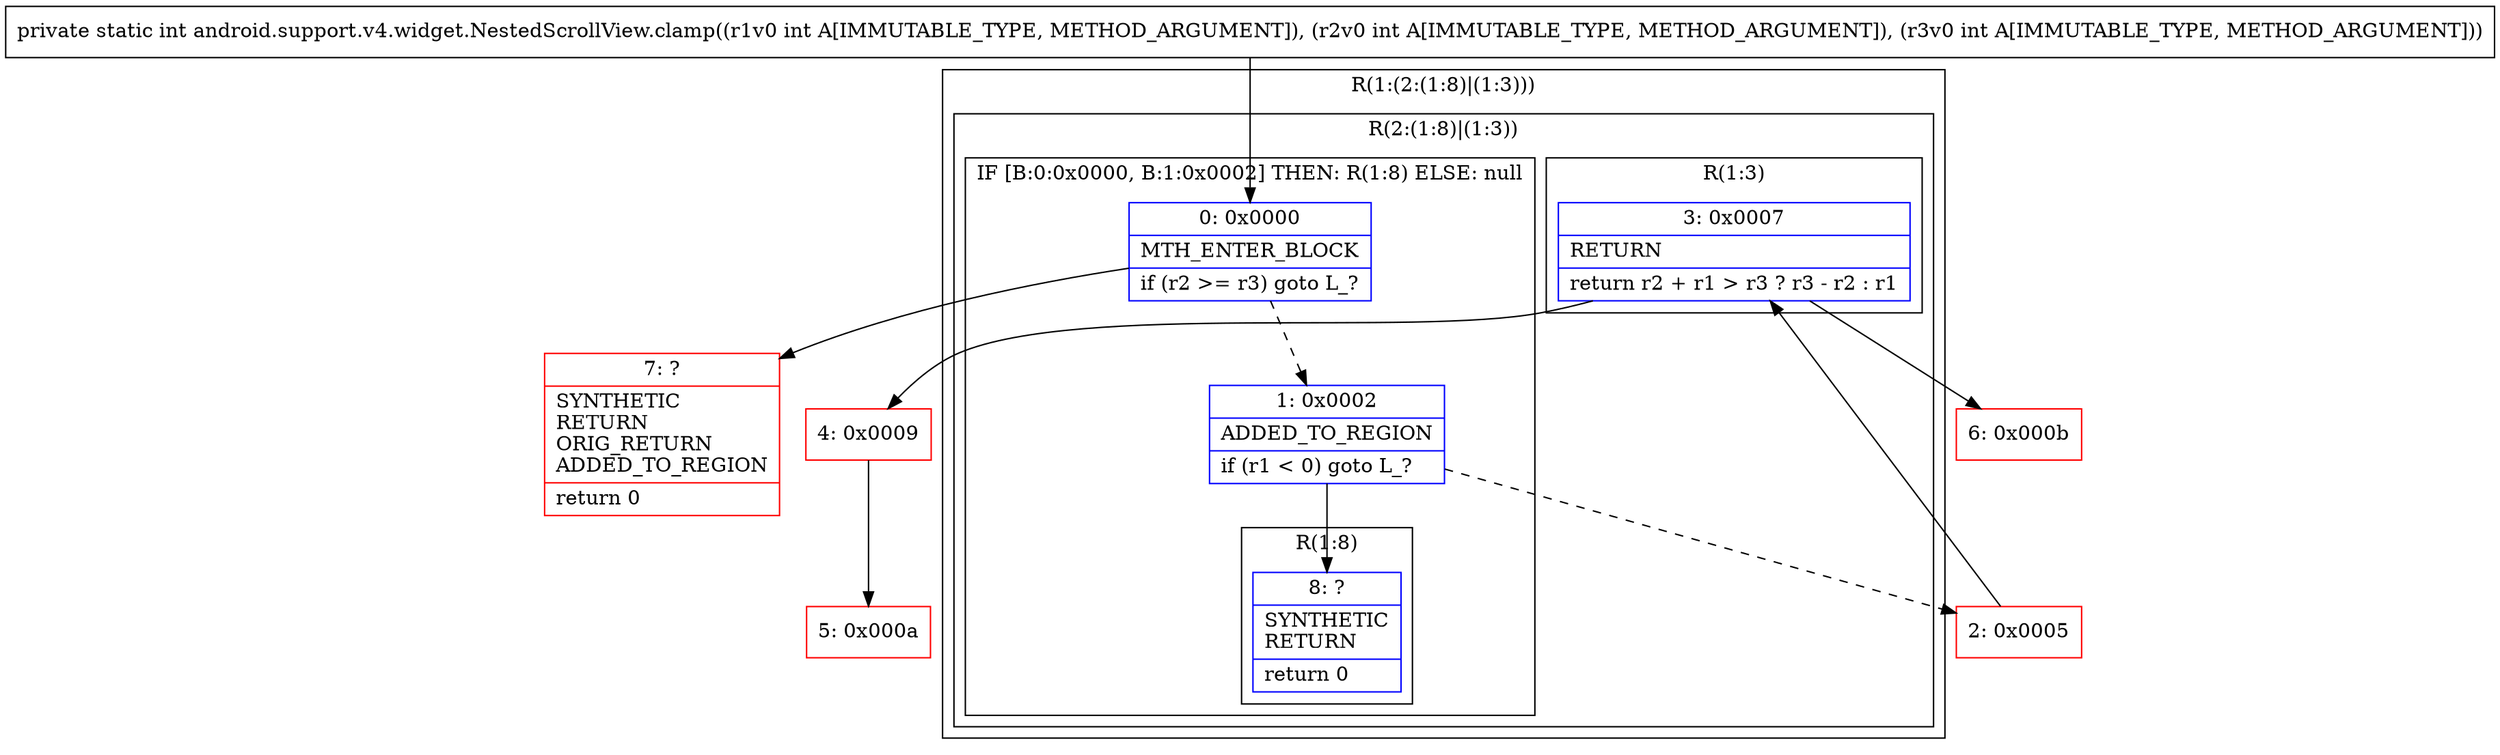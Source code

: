 digraph "CFG forandroid.support.v4.widget.NestedScrollView.clamp(III)I" {
subgraph cluster_Region_1570634727 {
label = "R(1:(2:(1:8)|(1:3)))";
node [shape=record,color=blue];
subgraph cluster_Region_970144051 {
label = "R(2:(1:8)|(1:3))";
node [shape=record,color=blue];
subgraph cluster_IfRegion_938825584 {
label = "IF [B:0:0x0000, B:1:0x0002] THEN: R(1:8) ELSE: null";
node [shape=record,color=blue];
Node_0 [shape=record,label="{0\:\ 0x0000|MTH_ENTER_BLOCK\l|if (r2 \>= r3) goto L_?\l}"];
Node_1 [shape=record,label="{1\:\ 0x0002|ADDED_TO_REGION\l|if (r1 \< 0) goto L_?\l}"];
subgraph cluster_Region_1434524208 {
label = "R(1:8)";
node [shape=record,color=blue];
Node_8 [shape=record,label="{8\:\ ?|SYNTHETIC\lRETURN\l|return 0\l}"];
}
}
subgraph cluster_Region_1735492004 {
label = "R(1:3)";
node [shape=record,color=blue];
Node_3 [shape=record,label="{3\:\ 0x0007|RETURN\l|return r2 + r1 \> r3 ? r3 \- r2 : r1\l}"];
}
}
}
Node_2 [shape=record,color=red,label="{2\:\ 0x0005}"];
Node_4 [shape=record,color=red,label="{4\:\ 0x0009}"];
Node_5 [shape=record,color=red,label="{5\:\ 0x000a}"];
Node_6 [shape=record,color=red,label="{6\:\ 0x000b}"];
Node_7 [shape=record,color=red,label="{7\:\ ?|SYNTHETIC\lRETURN\lORIG_RETURN\lADDED_TO_REGION\l|return 0\l}"];
MethodNode[shape=record,label="{private static int android.support.v4.widget.NestedScrollView.clamp((r1v0 int A[IMMUTABLE_TYPE, METHOD_ARGUMENT]), (r2v0 int A[IMMUTABLE_TYPE, METHOD_ARGUMENT]), (r3v0 int A[IMMUTABLE_TYPE, METHOD_ARGUMENT])) }"];
MethodNode -> Node_0;
Node_0 -> Node_1[style=dashed];
Node_0 -> Node_7;
Node_1 -> Node_2[style=dashed];
Node_1 -> Node_8;
Node_3 -> Node_4;
Node_3 -> Node_6;
Node_2 -> Node_3;
Node_4 -> Node_5;
}

